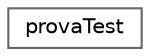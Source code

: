 digraph "Grafico della gerarchia delle classi"
{
 // LATEX_PDF_SIZE
  bgcolor="transparent";
  edge [fontname=Helvetica,fontsize=10,labelfontname=Helvetica,labelfontsize=10];
  node [fontname=Helvetica,fontsize=10,shape=box,height=0.2,width=0.4];
  rankdir="LR";
  Node0 [id="Node000000",label="provaTest",height=0.2,width=0.4,color="grey40", fillcolor="white", style="filled",URL="$classprova_test.html",tooltip=" "];
}
